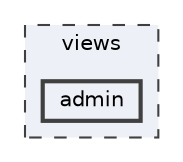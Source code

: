 digraph "views/admin"
{
 // LATEX_PDF_SIZE
  bgcolor="transparent";
  edge [fontname=Helvetica,fontsize=10,labelfontname=Helvetica,labelfontsize=10];
  node [fontname=Helvetica,fontsize=10,shape=box,height=0.2,width=0.4];
  compound=true
  subgraph clusterdir_810e6677597a758262d47477e73b118d {
    graph [ bgcolor="#edf0f7", pencolor="grey25", label="views", fontname=Helvetica,fontsize=10 style="filled,dashed", URL="dir_810e6677597a758262d47477e73b118d.html",tooltip=""]
  dir_6b24f5eec549ca5dc61f0f8e0af0afee [label="admin", fillcolor="#edf0f7", color="grey25", style="filled,bold", URL="dir_6b24f5eec549ca5dc61f0f8e0af0afee.html",tooltip=""];
  }
}
